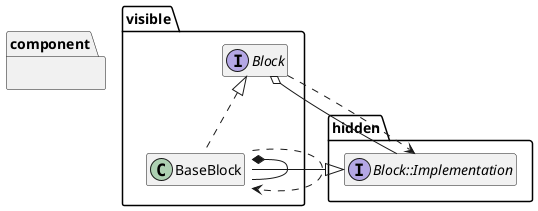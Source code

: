 @startuml
hide members
namespace visible {
  interface Block
  Block <|.. BaseBlock
}
namespace hidden {
  interface Block::Implementation
  Block::Implementation <|-- BaseBlock::Implementation
}
namespace component {
  Block o-- Block::Implementation
  BaseBlock *-- BaseBlock::Implementation
  Block ..> Block::Implementation
  BaseBlock ..> BaseBlock::Implementation
}
@enduml
